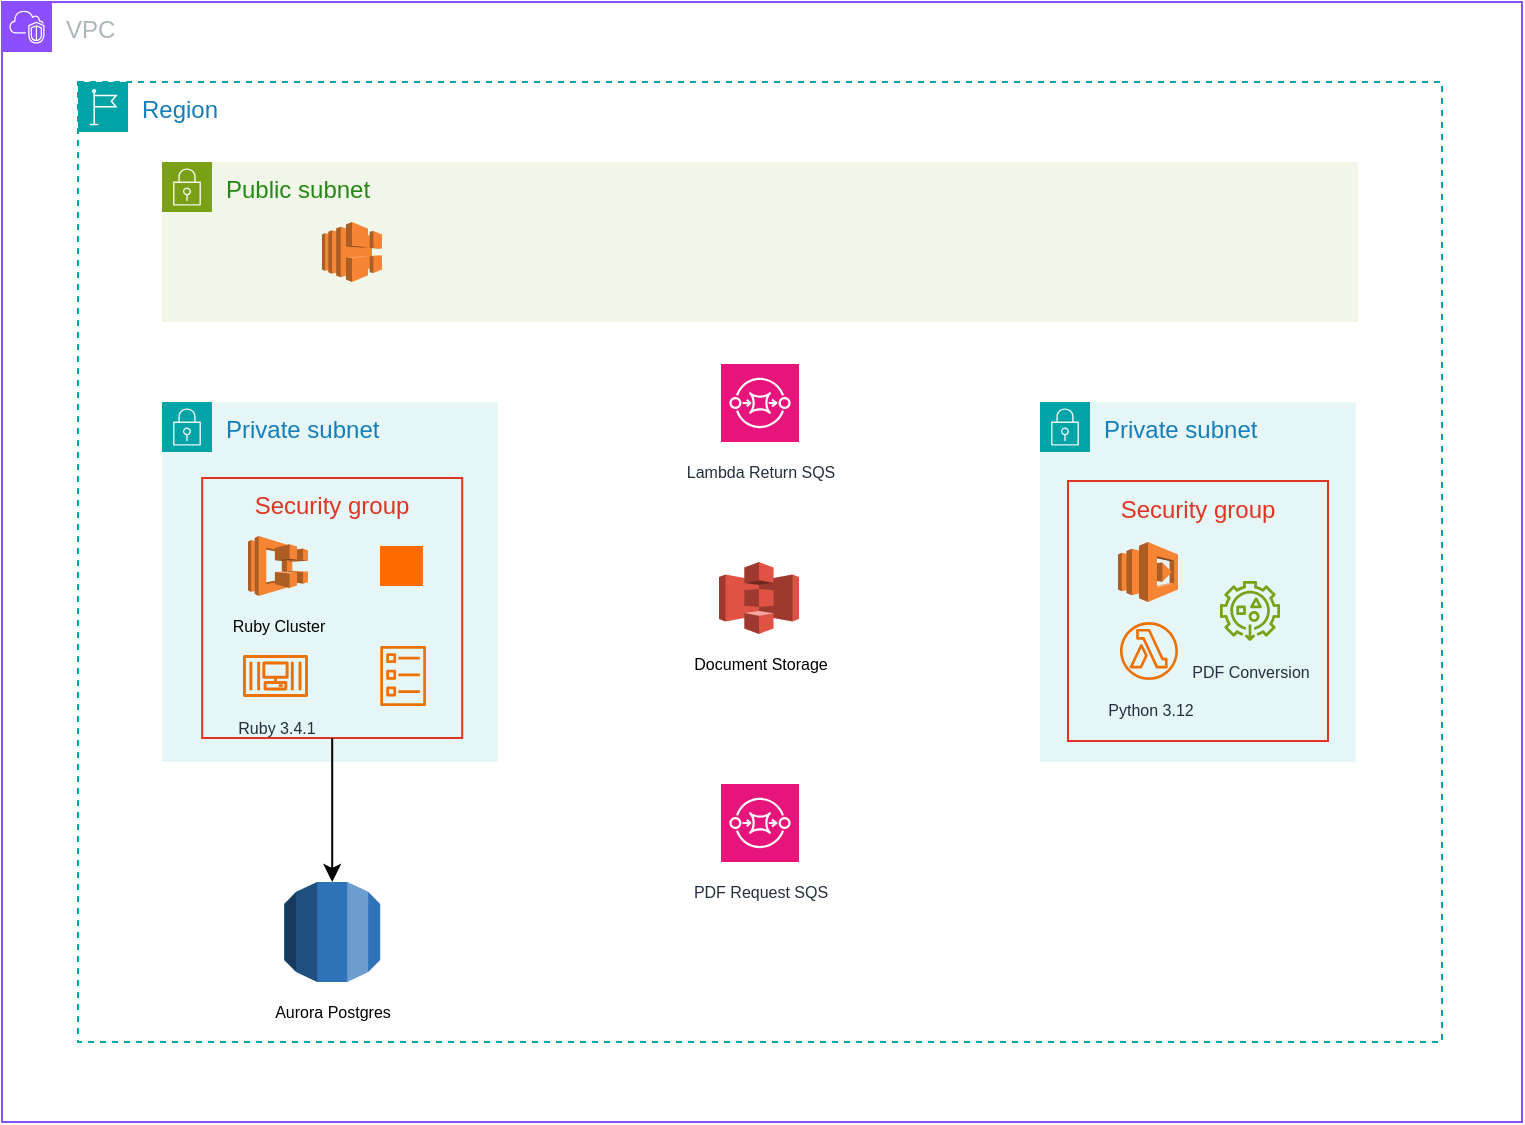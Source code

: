 <mxfile version="26.1.0">
  <diagram name="Page-1" id="8Ge6GmgyyvxhAvOCxHkT">
    <mxGraphModel dx="710" dy="429" grid="1" gridSize="10" guides="1" tooltips="1" connect="1" arrows="1" fold="1" page="1" pageScale="1" pageWidth="850" pageHeight="1100" math="0" shadow="0">
      <root>
        <mxCell id="0" />
        <mxCell id="1" parent="0" />
        <mxCell id="CgupaPKPlq7J9n2cMQ15-1" value="VPC" style="points=[[0,0],[0.25,0],[0.5,0],[0.75,0],[1,0],[1,0.25],[1,0.5],[1,0.75],[1,1],[0.75,1],[0.5,1],[0.25,1],[0,1],[0,0.75],[0,0.5],[0,0.25]];outlineConnect=0;gradientColor=none;html=1;whiteSpace=wrap;fontSize=12;fontStyle=0;container=1;pointerEvents=0;collapsible=0;recursiveResize=0;shape=mxgraph.aws4.group;grIcon=mxgraph.aws4.group_vpc2;strokeColor=#8C4FFF;fillColor=none;verticalAlign=top;align=left;spacingLeft=30;fontColor=#AAB7B8;dashed=0;" vertex="1" parent="1">
          <mxGeometry x="40" y="120" width="760" height="560" as="geometry" />
        </mxCell>
        <mxCell id="CgupaPKPlq7J9n2cMQ15-5" value="Region" style="points=[[0,0],[0.25,0],[0.5,0],[0.75,0],[1,0],[1,0.25],[1,0.5],[1,0.75],[1,1],[0.75,1],[0.5,1],[0.25,1],[0,1],[0,0.75],[0,0.5],[0,0.25]];outlineConnect=0;gradientColor=none;html=1;whiteSpace=wrap;fontSize=12;fontStyle=0;container=1;pointerEvents=0;collapsible=0;recursiveResize=0;shape=mxgraph.aws4.group;grIcon=mxgraph.aws4.group_region;strokeColor=#00A4A6;fillColor=none;verticalAlign=top;align=left;spacingLeft=30;fontColor=#147EBA;dashed=1;" vertex="1" parent="CgupaPKPlq7J9n2cMQ15-1">
          <mxGeometry x="38" y="40" width="682" height="480" as="geometry" />
        </mxCell>
        <mxCell id="CgupaPKPlq7J9n2cMQ15-30" value="Private subnet" style="points=[[0,0],[0.25,0],[0.5,0],[0.75,0],[1,0],[1,0.25],[1,0.5],[1,0.75],[1,1],[0.75,1],[0.5,1],[0.25,1],[0,1],[0,0.75],[0,0.5],[0,0.25]];outlineConnect=0;gradientColor=none;html=1;whiteSpace=wrap;fontSize=12;fontStyle=0;container=1;pointerEvents=0;collapsible=0;recursiveResize=0;shape=mxgraph.aws4.group;grIcon=mxgraph.aws4.group_security_group;grStroke=0;strokeColor=#00A4A6;fillColor=#E6F6F7;verticalAlign=top;align=left;spacingLeft=30;fontColor=#147EBA;dashed=0;" vertex="1" parent="CgupaPKPlq7J9n2cMQ15-5">
          <mxGeometry x="481" y="160" width="158" height="180" as="geometry" />
        </mxCell>
        <mxCell id="CgupaPKPlq7J9n2cMQ15-31" value="Security group" style="fillColor=none;strokeColor=#DD3522;verticalAlign=top;fontStyle=0;fontColor=#DD3522;whiteSpace=wrap;html=1;" vertex="1" parent="CgupaPKPlq7J9n2cMQ15-30">
          <mxGeometry x="14" y="39.5" width="130" height="130" as="geometry" />
        </mxCell>
        <mxCell id="CgupaPKPlq7J9n2cMQ15-15" value="" style="outlineConnect=0;dashed=0;verticalLabelPosition=bottom;verticalAlign=top;align=center;html=1;shape=mxgraph.aws3.lambda;fillColor=#F58534;gradientColor=none;" vertex="1" parent="CgupaPKPlq7J9n2cMQ15-30">
          <mxGeometry x="39" y="70" width="30" height="30" as="geometry" />
        </mxCell>
        <mxCell id="CgupaPKPlq7J9n2cMQ15-17" value="&lt;font style=&quot;font-size: 8px;&quot;&gt;Python 3.12&lt;/font&gt;" style="sketch=0;outlineConnect=0;fontColor=#232F3E;gradientColor=none;fillColor=#ED7100;strokeColor=none;dashed=0;verticalLabelPosition=bottom;verticalAlign=top;align=center;html=1;fontSize=12;fontStyle=0;aspect=fixed;pointerEvents=1;shape=mxgraph.aws4.lambda_function;" vertex="1" parent="CgupaPKPlq7J9n2cMQ15-30">
          <mxGeometry x="40" y="110" width="29" height="29" as="geometry" />
        </mxCell>
        <mxCell id="CgupaPKPlq7J9n2cMQ15-16" value="&lt;font style=&quot;font-size: 8px;&quot;&gt;PDF Conversion&lt;/font&gt;" style="sketch=0;outlineConnect=0;fontColor=#232F3E;gradientColor=none;fillColor=#7AA116;strokeColor=none;dashed=0;verticalLabelPosition=bottom;verticalAlign=top;align=center;html=1;fontSize=12;fontStyle=0;aspect=fixed;pointerEvents=1;shape=mxgraph.aws4.s3_object_lambda_access_points;" vertex="1" parent="CgupaPKPlq7J9n2cMQ15-30">
          <mxGeometry x="90" y="89.5" width="30" height="30" as="geometry" />
        </mxCell>
        <mxCell id="CgupaPKPlq7J9n2cMQ15-6" value="Private subnet" style="points=[[0,0],[0.25,0],[0.5,0],[0.75,0],[1,0],[1,0.25],[1,0.5],[1,0.75],[1,1],[0.75,1],[0.5,1],[0.25,1],[0,1],[0,0.75],[0,0.5],[0,0.25]];outlineConnect=0;gradientColor=none;html=1;whiteSpace=wrap;fontSize=12;fontStyle=0;container=1;pointerEvents=0;collapsible=0;recursiveResize=0;shape=mxgraph.aws4.group;grIcon=mxgraph.aws4.group_security_group;grStroke=0;strokeColor=#00A4A6;fillColor=#E6F6F7;verticalAlign=top;align=left;spacingLeft=30;fontColor=#147EBA;dashed=0;" vertex="1" parent="CgupaPKPlq7J9n2cMQ15-5">
          <mxGeometry x="42" y="160" width="168" height="180" as="geometry" />
        </mxCell>
        <mxCell id="CgupaPKPlq7J9n2cMQ15-9" value="Security group" style="fillColor=none;strokeColor=#DD3522;verticalAlign=top;fontStyle=0;fontColor=#DD3522;whiteSpace=wrap;html=1;" vertex="1" parent="CgupaPKPlq7J9n2cMQ15-6">
          <mxGeometry x="20.1" y="38" width="130" height="130" as="geometry" />
        </mxCell>
        <mxCell id="CgupaPKPlq7J9n2cMQ15-4" value="&lt;font style=&quot;font-size: 8px;&quot;&gt;Ruby Cluster&lt;/font&gt;" style="outlineConnect=0;dashed=0;verticalLabelPosition=bottom;verticalAlign=top;align=center;html=1;shape=mxgraph.aws3.ecs;fillColor=#F58534;gradientColor=none;" vertex="1" parent="CgupaPKPlq7J9n2cMQ15-6">
          <mxGeometry x="43" y="67" width="30" height="30" as="geometry" />
        </mxCell>
        <mxCell id="CgupaPKPlq7J9n2cMQ15-3" value="" style="points=[];aspect=fixed;html=1;align=center;shadow=0;dashed=0;fillColor=#FF6A00;strokeColor=none;shape=mxgraph.alibaba_cloud.ecs_elastic_compute_service;" vertex="1" parent="CgupaPKPlq7J9n2cMQ15-6">
          <mxGeometry x="109" y="72" width="21.46" height="20" as="geometry" />
        </mxCell>
        <mxCell id="CgupaPKPlq7J9n2cMQ15-10" value="&lt;font style=&quot;font-size: 8px;&quot;&gt;Ruby 3.4.1&lt;/font&gt;" style="sketch=0;outlineConnect=0;fontColor=#232F3E;gradientColor=none;fillColor=#ED7100;strokeColor=none;dashed=0;verticalLabelPosition=bottom;verticalAlign=top;align=center;html=1;fontSize=12;fontStyle=0;aspect=fixed;pointerEvents=1;shape=mxgraph.aws4.container_3;" vertex="1" parent="CgupaPKPlq7J9n2cMQ15-6">
          <mxGeometry x="40.48" y="126.5" width="32.52" height="21" as="geometry" />
        </mxCell>
        <mxCell id="CgupaPKPlq7J9n2cMQ15-11" value="" style="sketch=0;outlineConnect=0;fontColor=#232F3E;gradientColor=none;fillColor=#ED7100;strokeColor=none;dashed=0;verticalLabelPosition=bottom;verticalAlign=top;align=center;html=1;fontSize=12;fontStyle=0;aspect=fixed;pointerEvents=1;shape=mxgraph.aws4.ecs_task;" vertex="1" parent="CgupaPKPlq7J9n2cMQ15-6">
          <mxGeometry x="109" y="122" width="23.13" height="30" as="geometry" />
        </mxCell>
        <mxCell id="CgupaPKPlq7J9n2cMQ15-7" value="Public subnet" style="points=[[0,0],[0.25,0],[0.5,0],[0.75,0],[1,0],[1,0.25],[1,0.5],[1,0.75],[1,1],[0.75,1],[0.5,1],[0.25,1],[0,1],[0,0.75],[0,0.5],[0,0.25]];outlineConnect=0;gradientColor=none;html=1;whiteSpace=wrap;fontSize=12;fontStyle=0;container=1;pointerEvents=0;collapsible=0;recursiveResize=0;shape=mxgraph.aws4.group;grIcon=mxgraph.aws4.group_security_group;grStroke=0;strokeColor=#7AA116;fillColor=#F2F6E8;verticalAlign=top;align=left;spacingLeft=30;fontColor=#248814;dashed=0;" vertex="1" parent="CgupaPKPlq7J9n2cMQ15-5">
          <mxGeometry x="42" y="40" width="598" height="80" as="geometry" />
        </mxCell>
        <mxCell id="CgupaPKPlq7J9n2cMQ15-2" value="" style="outlineConnect=0;dashed=0;verticalLabelPosition=bottom;verticalAlign=top;align=center;html=1;shape=mxgraph.aws3.elastic_load_balancing;fillColor=#F58534;gradientColor=none;" vertex="1" parent="CgupaPKPlq7J9n2cMQ15-7">
          <mxGeometry x="80" y="30" width="30" height="30" as="geometry" />
        </mxCell>
        <mxCell id="CgupaPKPlq7J9n2cMQ15-14" value="&lt;font style=&quot;font-size: 8px;&quot;&gt;Lambda Return SQS&lt;/font&gt;" style="sketch=0;points=[[0,0,0],[0.25,0,0],[0.5,0,0],[0.75,0,0],[1,0,0],[0,1,0],[0.25,1,0],[0.5,1,0],[0.75,1,0],[1,1,0],[0,0.25,0],[0,0.5,0],[0,0.75,0],[1,0.25,0],[1,0.5,0],[1,0.75,0]];outlineConnect=0;fontColor=#232F3E;fillColor=#E7157B;strokeColor=#ffffff;dashed=0;verticalLabelPosition=bottom;verticalAlign=top;align=center;html=1;fontSize=12;fontStyle=0;aspect=fixed;shape=mxgraph.aws4.resourceIcon;resIcon=mxgraph.aws4.sqs;" vertex="1" parent="CgupaPKPlq7J9n2cMQ15-5">
          <mxGeometry x="321.5" y="141" width="39" height="39" as="geometry" />
        </mxCell>
        <mxCell id="CgupaPKPlq7J9n2cMQ15-13" value="&lt;font style=&quot;font-size: 8px;&quot;&gt;PDF Request SQS&lt;/font&gt;" style="sketch=0;points=[[0,0,0],[0.25,0,0],[0.5,0,0],[0.75,0,0],[1,0,0],[0,1,0],[0.25,1,0],[0.5,1,0],[0.75,1,0],[1,1,0],[0,0.25,0],[0,0.5,0],[0,0.75,0],[1,0.25,0],[1,0.5,0],[1,0.75,0]];outlineConnect=0;fontColor=#232F3E;fillColor=#E7157B;strokeColor=#ffffff;dashed=0;verticalLabelPosition=bottom;verticalAlign=top;align=center;html=1;fontSize=12;fontStyle=0;aspect=fixed;shape=mxgraph.aws4.resourceIcon;resIcon=mxgraph.aws4.sqs;" vertex="1" parent="CgupaPKPlq7J9n2cMQ15-5">
          <mxGeometry x="321.5" y="351" width="39" height="39" as="geometry" />
        </mxCell>
        <mxCell id="CgupaPKPlq7J9n2cMQ15-12" value="&lt;font style=&quot;font-size: 8px;&quot;&gt;Document Storage&lt;/font&gt;" style="outlineConnect=0;dashed=0;verticalLabelPosition=bottom;verticalAlign=top;align=center;html=1;shape=mxgraph.aws3.s3;fillColor=#E05243;gradientColor=none;" vertex="1" parent="CgupaPKPlq7J9n2cMQ15-5">
          <mxGeometry x="320.5" y="240" width="40" height="36" as="geometry" />
        </mxCell>
        <mxCell id="CgupaPKPlq7J9n2cMQ15-32" value="&lt;font style=&quot;font-size: 8px;&quot;&gt;Aurora Postgres&lt;/font&gt;" style="outlineConnect=0;dashed=0;verticalLabelPosition=bottom;verticalAlign=top;align=center;html=1;shape=mxgraph.aws3.rds;fillColor=#2E73B8;gradientColor=none;" vertex="1" parent="CgupaPKPlq7J9n2cMQ15-5">
          <mxGeometry x="103.1" y="400" width="48" height="50" as="geometry" />
        </mxCell>
        <mxCell id="CgupaPKPlq7J9n2cMQ15-33" value="" style="edgeStyle=orthogonalEdgeStyle;rounded=0;orthogonalLoop=1;jettySize=auto;html=1;" edge="1" parent="CgupaPKPlq7J9n2cMQ15-5" source="CgupaPKPlq7J9n2cMQ15-9" target="CgupaPKPlq7J9n2cMQ15-32">
          <mxGeometry relative="1" as="geometry" />
        </mxCell>
      </root>
    </mxGraphModel>
  </diagram>
</mxfile>
